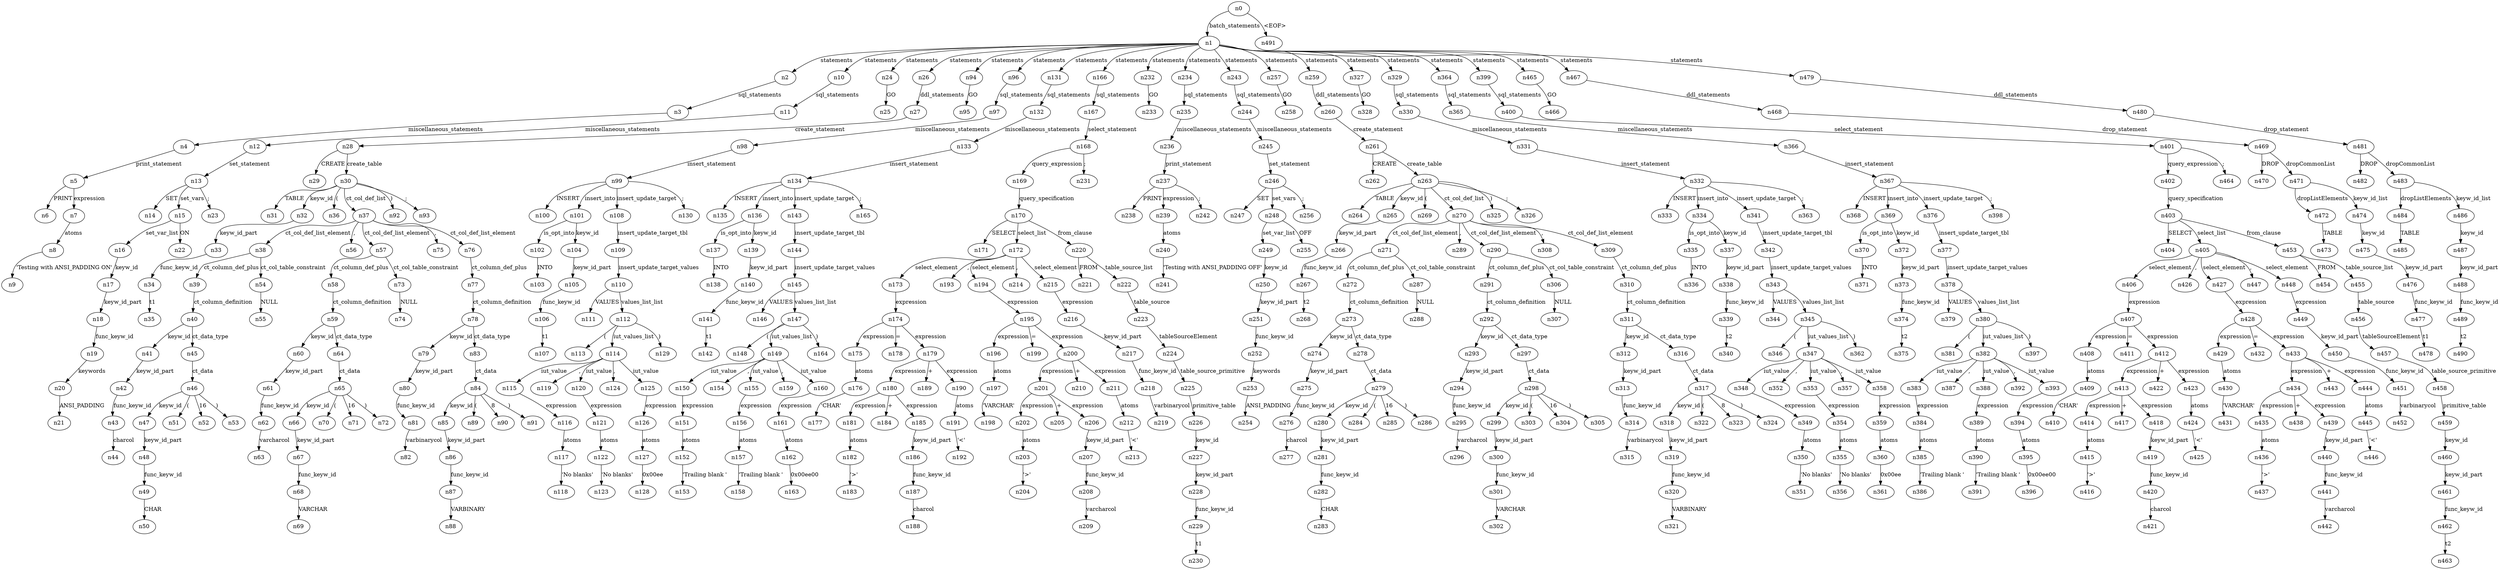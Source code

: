 digraph ParseTree {
  n0 -> n1 [label="batch_statements"];
  n1 -> n2 [label="statements"];
  n2 -> n3 [label="sql_statements"];
  n3 -> n4 [label="miscellaneous_statements"];
  n4 -> n5 [label="print_statement"];
  n5 -> n6 [label="PRINT"];
  n5 -> n7 [label="expression"];
  n7 -> n8 [label="atoms"];
  n8 -> n9 [label="'Testing with ANSI_PADDING ON'"];
  n1 -> n10 [label="statements"];
  n10 -> n11 [label="sql_statements"];
  n11 -> n12 [label="miscellaneous_statements"];
  n12 -> n13 [label="set_statement"];
  n13 -> n14 [label="SET"];
  n13 -> n15 [label="set_vars"];
  n15 -> n16 [label="set_var_list"];
  n16 -> n17 [label="keyw_id"];
  n17 -> n18 [label="keyw_id_part"];
  n18 -> n19 [label="func_keyw_id"];
  n19 -> n20 [label="keywords"];
  n20 -> n21 [label="ANSI_PADDING"];
  n15 -> n22 [label="ON"];
  n13 -> n23 [label=";"];
  n1 -> n24 [label="statements"];
  n24 -> n25 [label="GO"];
  n1 -> n26 [label="statements"];
  n26 -> n27 [label="ddl_statements"];
  n27 -> n28 [label="create_statement"];
  n28 -> n29 [label="CREATE"];
  n28 -> n30 [label="create_table"];
  n30 -> n31 [label="TABLE"];
  n30 -> n32 [label="keyw_id"];
  n32 -> n33 [label="keyw_id_part"];
  n33 -> n34 [label="func_keyw_id"];
  n34 -> n35 [label="t1"];
  n30 -> n36 [label="("];
  n30 -> n37 [label="ct_col_def_list"];
  n37 -> n38 [label="ct_col_def_list_element"];
  n38 -> n39 [label="ct_column_def_plus"];
  n39 -> n40 [label="ct_column_definition"];
  n40 -> n41 [label="keyw_id"];
  n41 -> n42 [label="keyw_id_part"];
  n42 -> n43 [label="func_keyw_id"];
  n43 -> n44 [label="charcol"];
  n40 -> n45 [label="ct_data_type"];
  n45 -> n46 [label="ct_data"];
  n46 -> n47 [label="keyw_id"];
  n47 -> n48 [label="keyw_id_part"];
  n48 -> n49 [label="func_keyw_id"];
  n49 -> n50 [label="CHAR"];
  n46 -> n51 [label="("];
  n46 -> n52 [label="16"];
  n46 -> n53 [label=")"];
  n38 -> n54 [label="ct_col_table_constraint"];
  n54 -> n55 [label="NULL"];
  n37 -> n56 [label=","];
  n37 -> n57 [label="ct_col_def_list_element"];
  n57 -> n58 [label="ct_column_def_plus"];
  n58 -> n59 [label="ct_column_definition"];
  n59 -> n60 [label="keyw_id"];
  n60 -> n61 [label="keyw_id_part"];
  n61 -> n62 [label="func_keyw_id"];
  n62 -> n63 [label="varcharcol"];
  n59 -> n64 [label="ct_data_type"];
  n64 -> n65 [label="ct_data"];
  n65 -> n66 [label="keyw_id"];
  n66 -> n67 [label="keyw_id_part"];
  n67 -> n68 [label="func_keyw_id"];
  n68 -> n69 [label="VARCHAR"];
  n65 -> n70 [label="("];
  n65 -> n71 [label="16"];
  n65 -> n72 [label=")"];
  n57 -> n73 [label="ct_col_table_constraint"];
  n73 -> n74 [label="NULL"];
  n37 -> n75 [label=","];
  n37 -> n76 [label="ct_col_def_list_element"];
  n76 -> n77 [label="ct_column_def_plus"];
  n77 -> n78 [label="ct_column_definition"];
  n78 -> n79 [label="keyw_id"];
  n79 -> n80 [label="keyw_id_part"];
  n80 -> n81 [label="func_keyw_id"];
  n81 -> n82 [label="varbinarycol"];
  n78 -> n83 [label="ct_data_type"];
  n83 -> n84 [label="ct_data"];
  n84 -> n85 [label="keyw_id"];
  n85 -> n86 [label="keyw_id_part"];
  n86 -> n87 [label="func_keyw_id"];
  n87 -> n88 [label="VARBINARY"];
  n84 -> n89 [label="("];
  n84 -> n90 [label="8"];
  n84 -> n91 [label=")"];
  n30 -> n92 [label=")"];
  n30 -> n93 [label=";"];
  n1 -> n94 [label="statements"];
  n94 -> n95 [label="GO"];
  n1 -> n96 [label="statements"];
  n96 -> n97 [label="sql_statements"];
  n97 -> n98 [label="miscellaneous_statements"];
  n98 -> n99 [label="insert_statement"];
  n99 -> n100 [label="INSERT"];
  n99 -> n101 [label="insert_into"];
  n101 -> n102 [label="is_opt_into"];
  n102 -> n103 [label="INTO"];
  n101 -> n104 [label="keyw_id"];
  n104 -> n105 [label="keyw_id_part"];
  n105 -> n106 [label="func_keyw_id"];
  n106 -> n107 [label="t1"];
  n99 -> n108 [label="insert_update_target"];
  n108 -> n109 [label="insert_update_target_tbl"];
  n109 -> n110 [label="insert_update_target_values"];
  n110 -> n111 [label="VALUES"];
  n110 -> n112 [label="values_list_list"];
  n112 -> n113 [label="("];
  n112 -> n114 [label="iut_values_list"];
  n114 -> n115 [label="iut_value"];
  n115 -> n116 [label="expression"];
  n116 -> n117 [label="atoms"];
  n117 -> n118 [label="'No blanks'"];
  n114 -> n119 [label=","];
  n114 -> n120 [label="iut_value"];
  n120 -> n121 [label="expression"];
  n121 -> n122 [label="atoms"];
  n122 -> n123 [label="'No blanks'"];
  n114 -> n124 [label=","];
  n114 -> n125 [label="iut_value"];
  n125 -> n126 [label="expression"];
  n126 -> n127 [label="atoms"];
  n127 -> n128 [label="0x00ee"];
  n112 -> n129 [label=")"];
  n99 -> n130 [label=";"];
  n1 -> n131 [label="statements"];
  n131 -> n132 [label="sql_statements"];
  n132 -> n133 [label="miscellaneous_statements"];
  n133 -> n134 [label="insert_statement"];
  n134 -> n135 [label="INSERT"];
  n134 -> n136 [label="insert_into"];
  n136 -> n137 [label="is_opt_into"];
  n137 -> n138 [label="INTO"];
  n136 -> n139 [label="keyw_id"];
  n139 -> n140 [label="keyw_id_part"];
  n140 -> n141 [label="func_keyw_id"];
  n141 -> n142 [label="t1"];
  n134 -> n143 [label="insert_update_target"];
  n143 -> n144 [label="insert_update_target_tbl"];
  n144 -> n145 [label="insert_update_target_values"];
  n145 -> n146 [label="VALUES"];
  n145 -> n147 [label="values_list_list"];
  n147 -> n148 [label="("];
  n147 -> n149 [label="iut_values_list"];
  n149 -> n150 [label="iut_value"];
  n150 -> n151 [label="expression"];
  n151 -> n152 [label="atoms"];
  n152 -> n153 [label="'Trailing blank '"];
  n149 -> n154 [label=","];
  n149 -> n155 [label="iut_value"];
  n155 -> n156 [label="expression"];
  n156 -> n157 [label="atoms"];
  n157 -> n158 [label="'Trailing blank '"];
  n149 -> n159 [label=","];
  n149 -> n160 [label="iut_value"];
  n160 -> n161 [label="expression"];
  n161 -> n162 [label="atoms"];
  n162 -> n163 [label="0x00ee00"];
  n147 -> n164 [label=")"];
  n134 -> n165 [label=";"];
  n1 -> n166 [label="statements"];
  n166 -> n167 [label="sql_statements"];
  n167 -> n168 [label="select_statement"];
  n168 -> n169 [label="query_expression"];
  n169 -> n170 [label="query_specification"];
  n170 -> n171 [label="SELECT"];
  n170 -> n172 [label="select_list"];
  n172 -> n173 [label="select_element"];
  n173 -> n174 [label="expression"];
  n174 -> n175 [label="expression"];
  n175 -> n176 [label="atoms"];
  n176 -> n177 [label="'CHAR'"];
  n174 -> n178 [label="="];
  n174 -> n179 [label="expression"];
  n179 -> n180 [label="expression"];
  n180 -> n181 [label="expression"];
  n181 -> n182 [label="atoms"];
  n182 -> n183 [label="'>'"];
  n180 -> n184 [label="+"];
  n180 -> n185 [label="expression"];
  n185 -> n186 [label="keyw_id_part"];
  n186 -> n187 [label="func_keyw_id"];
  n187 -> n188 [label="charcol"];
  n179 -> n189 [label="+"];
  n179 -> n190 [label="expression"];
  n190 -> n191 [label="atoms"];
  n191 -> n192 [label="'<'"];
  n172 -> n193 [label=","];
  n172 -> n194 [label="select_element"];
  n194 -> n195 [label="expression"];
  n195 -> n196 [label="expression"];
  n196 -> n197 [label="atoms"];
  n197 -> n198 [label="'VARCHAR'"];
  n195 -> n199 [label="="];
  n195 -> n200 [label="expression"];
  n200 -> n201 [label="expression"];
  n201 -> n202 [label="expression"];
  n202 -> n203 [label="atoms"];
  n203 -> n204 [label="'>'"];
  n201 -> n205 [label="+"];
  n201 -> n206 [label="expression"];
  n206 -> n207 [label="keyw_id_part"];
  n207 -> n208 [label="func_keyw_id"];
  n208 -> n209 [label="varcharcol"];
  n200 -> n210 [label="+"];
  n200 -> n211 [label="expression"];
  n211 -> n212 [label="atoms"];
  n212 -> n213 [label="'<'"];
  n172 -> n214 [label=","];
  n172 -> n215 [label="select_element"];
  n215 -> n216 [label="expression"];
  n216 -> n217 [label="keyw_id_part"];
  n217 -> n218 [label="func_keyw_id"];
  n218 -> n219 [label="varbinarycol"];
  n170 -> n220 [label="from_clause"];
  n220 -> n221 [label="FROM"];
  n220 -> n222 [label="table_source_list"];
  n222 -> n223 [label="table_source"];
  n223 -> n224 [label="tableSourceElement"];
  n224 -> n225 [label="table_source_primitive"];
  n225 -> n226 [label="primitive_table"];
  n226 -> n227 [label="keyw_id"];
  n227 -> n228 [label="keyw_id_part"];
  n228 -> n229 [label="func_keyw_id"];
  n229 -> n230 [label="t1"];
  n168 -> n231 [label=";"];
  n1 -> n232 [label="statements"];
  n232 -> n233 [label="GO"];
  n1 -> n234 [label="statements"];
  n234 -> n235 [label="sql_statements"];
  n235 -> n236 [label="miscellaneous_statements"];
  n236 -> n237 [label="print_statement"];
  n237 -> n238 [label="PRINT"];
  n237 -> n239 [label="expression"];
  n239 -> n240 [label="atoms"];
  n240 -> n241 [label="'Testing with ANSI_PADDING OFF'"];
  n237 -> n242 [label=";"];
  n1 -> n243 [label="statements"];
  n243 -> n244 [label="sql_statements"];
  n244 -> n245 [label="miscellaneous_statements"];
  n245 -> n246 [label="set_statement"];
  n246 -> n247 [label="SET"];
  n246 -> n248 [label="set_vars"];
  n248 -> n249 [label="set_var_list"];
  n249 -> n250 [label="keyw_id"];
  n250 -> n251 [label="keyw_id_part"];
  n251 -> n252 [label="func_keyw_id"];
  n252 -> n253 [label="keywords"];
  n253 -> n254 [label="ANSI_PADDING"];
  n248 -> n255 [label="OFF"];
  n246 -> n256 [label=";"];
  n1 -> n257 [label="statements"];
  n257 -> n258 [label="GO"];
  n1 -> n259 [label="statements"];
  n259 -> n260 [label="ddl_statements"];
  n260 -> n261 [label="create_statement"];
  n261 -> n262 [label="CREATE"];
  n261 -> n263 [label="create_table"];
  n263 -> n264 [label="TABLE"];
  n263 -> n265 [label="keyw_id"];
  n265 -> n266 [label="keyw_id_part"];
  n266 -> n267 [label="func_keyw_id"];
  n267 -> n268 [label="t2"];
  n263 -> n269 [label="("];
  n263 -> n270 [label="ct_col_def_list"];
  n270 -> n271 [label="ct_col_def_list_element"];
  n271 -> n272 [label="ct_column_def_plus"];
  n272 -> n273 [label="ct_column_definition"];
  n273 -> n274 [label="keyw_id"];
  n274 -> n275 [label="keyw_id_part"];
  n275 -> n276 [label="func_keyw_id"];
  n276 -> n277 [label="charcol"];
  n273 -> n278 [label="ct_data_type"];
  n278 -> n279 [label="ct_data"];
  n279 -> n280 [label="keyw_id"];
  n280 -> n281 [label="keyw_id_part"];
  n281 -> n282 [label="func_keyw_id"];
  n282 -> n283 [label="CHAR"];
  n279 -> n284 [label="("];
  n279 -> n285 [label="16"];
  n279 -> n286 [label=")"];
  n271 -> n287 [label="ct_col_table_constraint"];
  n287 -> n288 [label="NULL"];
  n270 -> n289 [label=","];
  n270 -> n290 [label="ct_col_def_list_element"];
  n290 -> n291 [label="ct_column_def_plus"];
  n291 -> n292 [label="ct_column_definition"];
  n292 -> n293 [label="keyw_id"];
  n293 -> n294 [label="keyw_id_part"];
  n294 -> n295 [label="func_keyw_id"];
  n295 -> n296 [label="varcharcol"];
  n292 -> n297 [label="ct_data_type"];
  n297 -> n298 [label="ct_data"];
  n298 -> n299 [label="keyw_id"];
  n299 -> n300 [label="keyw_id_part"];
  n300 -> n301 [label="func_keyw_id"];
  n301 -> n302 [label="VARCHAR"];
  n298 -> n303 [label="("];
  n298 -> n304 [label="16"];
  n298 -> n305 [label=")"];
  n290 -> n306 [label="ct_col_table_constraint"];
  n306 -> n307 [label="NULL"];
  n270 -> n308 [label=","];
  n270 -> n309 [label="ct_col_def_list_element"];
  n309 -> n310 [label="ct_column_def_plus"];
  n310 -> n311 [label="ct_column_definition"];
  n311 -> n312 [label="keyw_id"];
  n312 -> n313 [label="keyw_id_part"];
  n313 -> n314 [label="func_keyw_id"];
  n314 -> n315 [label="varbinarycol"];
  n311 -> n316 [label="ct_data_type"];
  n316 -> n317 [label="ct_data"];
  n317 -> n318 [label="keyw_id"];
  n318 -> n319 [label="keyw_id_part"];
  n319 -> n320 [label="func_keyw_id"];
  n320 -> n321 [label="VARBINARY"];
  n317 -> n322 [label="("];
  n317 -> n323 [label="8"];
  n317 -> n324 [label=")"];
  n263 -> n325 [label=")"];
  n263 -> n326 [label=";"];
  n1 -> n327 [label="statements"];
  n327 -> n328 [label="GO"];
  n1 -> n329 [label="statements"];
  n329 -> n330 [label="sql_statements"];
  n330 -> n331 [label="miscellaneous_statements"];
  n331 -> n332 [label="insert_statement"];
  n332 -> n333 [label="INSERT"];
  n332 -> n334 [label="insert_into"];
  n334 -> n335 [label="is_opt_into"];
  n335 -> n336 [label="INTO"];
  n334 -> n337 [label="keyw_id"];
  n337 -> n338 [label="keyw_id_part"];
  n338 -> n339 [label="func_keyw_id"];
  n339 -> n340 [label="t2"];
  n332 -> n341 [label="insert_update_target"];
  n341 -> n342 [label="insert_update_target_tbl"];
  n342 -> n343 [label="insert_update_target_values"];
  n343 -> n344 [label="VALUES"];
  n343 -> n345 [label="values_list_list"];
  n345 -> n346 [label="("];
  n345 -> n347 [label="iut_values_list"];
  n347 -> n348 [label="iut_value"];
  n348 -> n349 [label="expression"];
  n349 -> n350 [label="atoms"];
  n350 -> n351 [label="'No blanks'"];
  n347 -> n352 [label=","];
  n347 -> n353 [label="iut_value"];
  n353 -> n354 [label="expression"];
  n354 -> n355 [label="atoms"];
  n355 -> n356 [label="'No blanks'"];
  n347 -> n357 [label=","];
  n347 -> n358 [label="iut_value"];
  n358 -> n359 [label="expression"];
  n359 -> n360 [label="atoms"];
  n360 -> n361 [label="0x00ee"];
  n345 -> n362 [label=")"];
  n332 -> n363 [label=";"];
  n1 -> n364 [label="statements"];
  n364 -> n365 [label="sql_statements"];
  n365 -> n366 [label="miscellaneous_statements"];
  n366 -> n367 [label="insert_statement"];
  n367 -> n368 [label="INSERT"];
  n367 -> n369 [label="insert_into"];
  n369 -> n370 [label="is_opt_into"];
  n370 -> n371 [label="INTO"];
  n369 -> n372 [label="keyw_id"];
  n372 -> n373 [label="keyw_id_part"];
  n373 -> n374 [label="func_keyw_id"];
  n374 -> n375 [label="t2"];
  n367 -> n376 [label="insert_update_target"];
  n376 -> n377 [label="insert_update_target_tbl"];
  n377 -> n378 [label="insert_update_target_values"];
  n378 -> n379 [label="VALUES"];
  n378 -> n380 [label="values_list_list"];
  n380 -> n381 [label="("];
  n380 -> n382 [label="iut_values_list"];
  n382 -> n383 [label="iut_value"];
  n383 -> n384 [label="expression"];
  n384 -> n385 [label="atoms"];
  n385 -> n386 [label="'Trailing blank '"];
  n382 -> n387 [label=","];
  n382 -> n388 [label="iut_value"];
  n388 -> n389 [label="expression"];
  n389 -> n390 [label="atoms"];
  n390 -> n391 [label="'Trailing blank '"];
  n382 -> n392 [label=","];
  n382 -> n393 [label="iut_value"];
  n393 -> n394 [label="expression"];
  n394 -> n395 [label="atoms"];
  n395 -> n396 [label="0x00ee00"];
  n380 -> n397 [label=")"];
  n367 -> n398 [label=";"];
  n1 -> n399 [label="statements"];
  n399 -> n400 [label="sql_statements"];
  n400 -> n401 [label="select_statement"];
  n401 -> n402 [label="query_expression"];
  n402 -> n403 [label="query_specification"];
  n403 -> n404 [label="SELECT"];
  n403 -> n405 [label="select_list"];
  n405 -> n406 [label="select_element"];
  n406 -> n407 [label="expression"];
  n407 -> n408 [label="expression"];
  n408 -> n409 [label="atoms"];
  n409 -> n410 [label="'CHAR'"];
  n407 -> n411 [label="="];
  n407 -> n412 [label="expression"];
  n412 -> n413 [label="expression"];
  n413 -> n414 [label="expression"];
  n414 -> n415 [label="atoms"];
  n415 -> n416 [label="'>'"];
  n413 -> n417 [label="+"];
  n413 -> n418 [label="expression"];
  n418 -> n419 [label="keyw_id_part"];
  n419 -> n420 [label="func_keyw_id"];
  n420 -> n421 [label="charcol"];
  n412 -> n422 [label="+"];
  n412 -> n423 [label="expression"];
  n423 -> n424 [label="atoms"];
  n424 -> n425 [label="'<'"];
  n405 -> n426 [label=","];
  n405 -> n427 [label="select_element"];
  n427 -> n428 [label="expression"];
  n428 -> n429 [label="expression"];
  n429 -> n430 [label="atoms"];
  n430 -> n431 [label="'VARCHAR'"];
  n428 -> n432 [label="="];
  n428 -> n433 [label="expression"];
  n433 -> n434 [label="expression"];
  n434 -> n435 [label="expression"];
  n435 -> n436 [label="atoms"];
  n436 -> n437 [label="'>'"];
  n434 -> n438 [label="+"];
  n434 -> n439 [label="expression"];
  n439 -> n440 [label="keyw_id_part"];
  n440 -> n441 [label="func_keyw_id"];
  n441 -> n442 [label="varcharcol"];
  n433 -> n443 [label="+"];
  n433 -> n444 [label="expression"];
  n444 -> n445 [label="atoms"];
  n445 -> n446 [label="'<'"];
  n405 -> n447 [label=","];
  n405 -> n448 [label="select_element"];
  n448 -> n449 [label="expression"];
  n449 -> n450 [label="keyw_id_part"];
  n450 -> n451 [label="func_keyw_id"];
  n451 -> n452 [label="varbinarycol"];
  n403 -> n453 [label="from_clause"];
  n453 -> n454 [label="FROM"];
  n453 -> n455 [label="table_source_list"];
  n455 -> n456 [label="table_source"];
  n456 -> n457 [label="tableSourceElement"];
  n457 -> n458 [label="table_source_primitive"];
  n458 -> n459 [label="primitive_table"];
  n459 -> n460 [label="keyw_id"];
  n460 -> n461 [label="keyw_id_part"];
  n461 -> n462 [label="func_keyw_id"];
  n462 -> n463 [label="t2"];
  n401 -> n464 [label=";"];
  n1 -> n465 [label="statements"];
  n465 -> n466 [label="GO"];
  n1 -> n467 [label="statements"];
  n467 -> n468 [label="ddl_statements"];
  n468 -> n469 [label="drop_statement"];
  n469 -> n470 [label="DROP"];
  n469 -> n471 [label="dropCommonList"];
  n471 -> n472 [label="dropListElements"];
  n472 -> n473 [label="TABLE"];
  n471 -> n474 [label="keyw_id_list"];
  n474 -> n475 [label="keyw_id"];
  n475 -> n476 [label="keyw_id_part"];
  n476 -> n477 [label="func_keyw_id"];
  n477 -> n478 [label="t1"];
  n1 -> n479 [label="statements"];
  n479 -> n480 [label="ddl_statements"];
  n480 -> n481 [label="drop_statement"];
  n481 -> n482 [label="DROP"];
  n481 -> n483 [label="dropCommonList"];
  n483 -> n484 [label="dropListElements"];
  n484 -> n485 [label="TABLE"];
  n483 -> n486 [label="keyw_id_list"];
  n486 -> n487 [label="keyw_id"];
  n487 -> n488 [label="keyw_id_part"];
  n488 -> n489 [label="func_keyw_id"];
  n489 -> n490 [label="t2"];
  n0 -> n491 [label="<EOF>"];
}